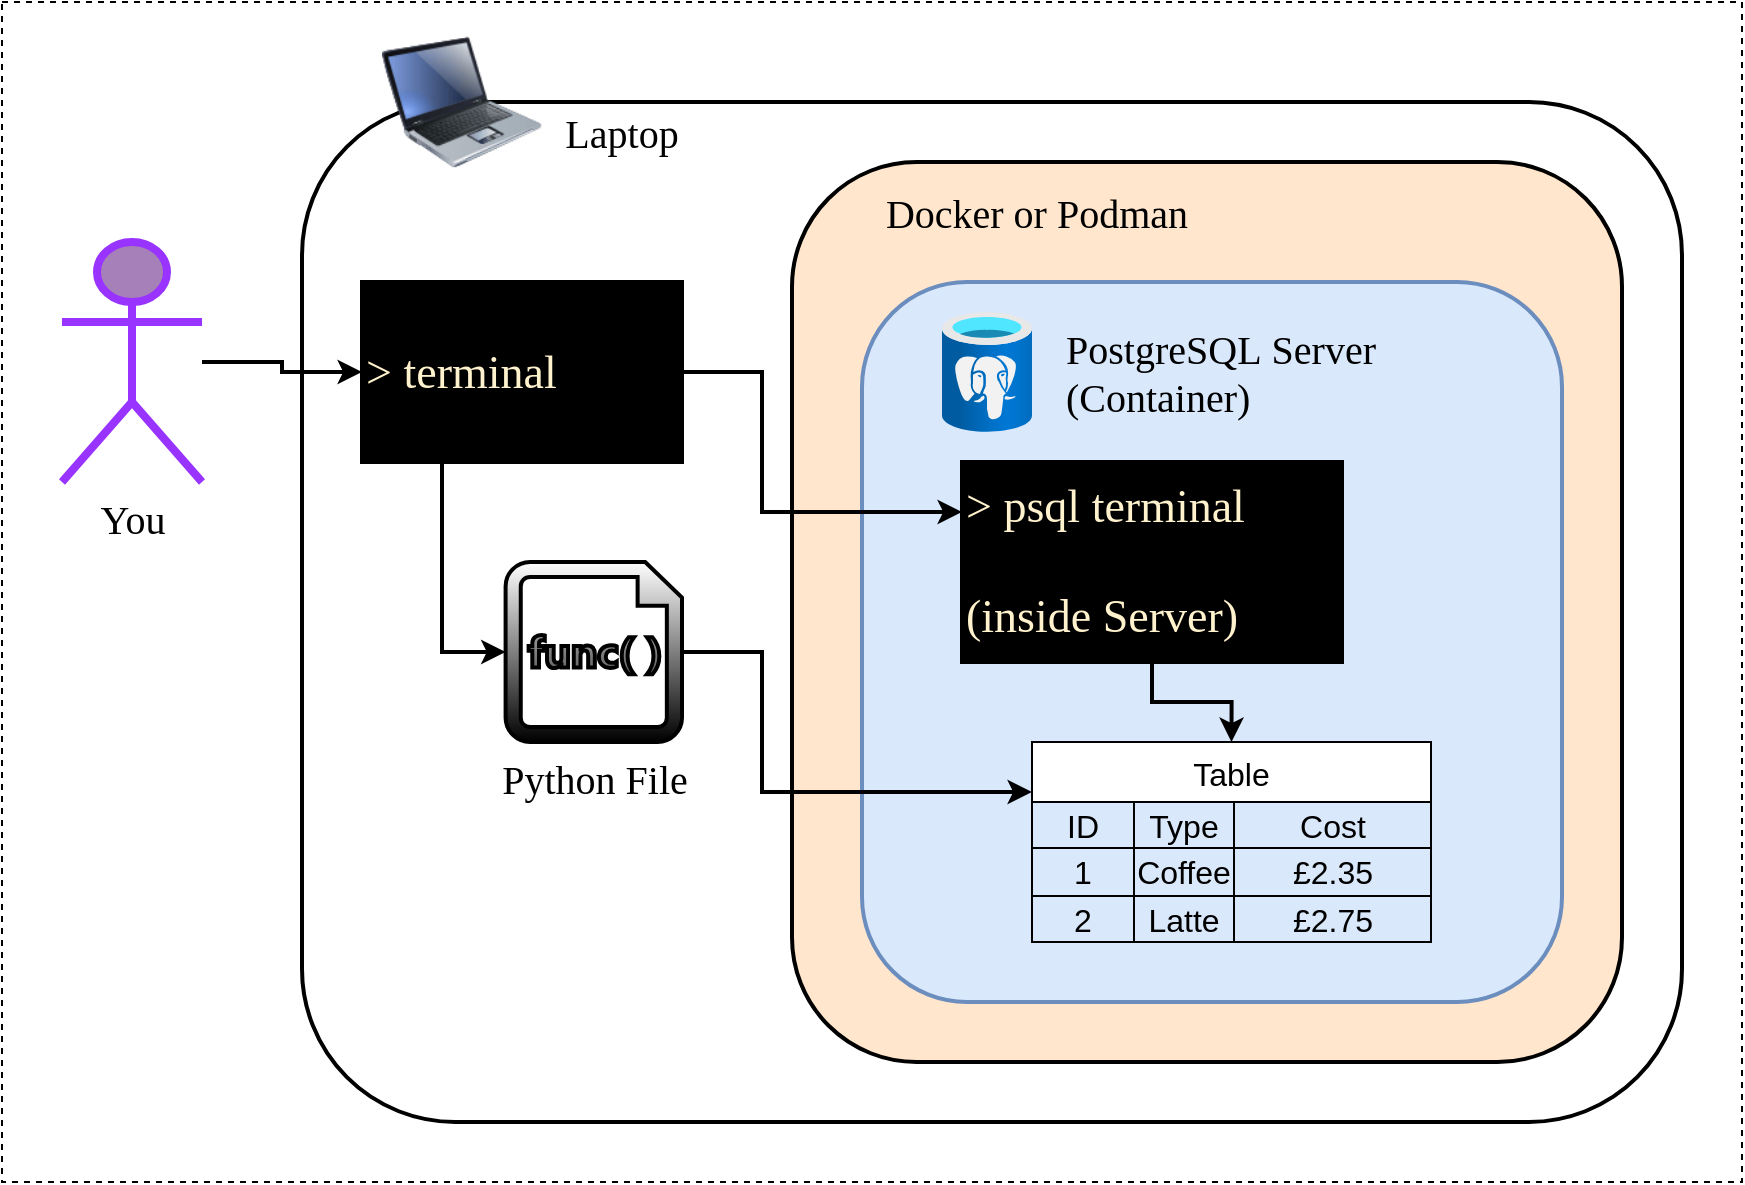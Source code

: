 <mxfile version="26.2.2">
  <diagram name="Page-1" id="orXyVq54f6F1LYdZDnLP">
    <mxGraphModel dx="1300" dy="899" grid="1" gridSize="10" guides="1" tooltips="1" connect="1" arrows="1" fold="1" page="1" pageScale="1" pageWidth="1169" pageHeight="827" math="0" shadow="0">
      <root>
        <mxCell id="0" />
        <mxCell id="1" parent="0" />
        <mxCell id="tj48U541yac88LVN05Lq-35" value="" style="rounded=0;whiteSpace=wrap;html=1;dashed=1;" vertex="1" parent="1">
          <mxGeometry x="10" y="70" width="870" height="590" as="geometry" />
        </mxCell>
        <mxCell id="tj48U541yac88LVN05Lq-1" value="You" style="shape=umlActor;verticalLabelPosition=bottom;verticalAlign=top;html=1;outlineConnect=0;strokeWidth=4;fontFamily=Comic Sans MS;fontSize=20;fillColor=#A680B8;strokeColor=#9933FF;" vertex="1" parent="1">
          <mxGeometry x="40" y="190" width="70" height="120" as="geometry" />
        </mxCell>
        <mxCell id="tj48U541yac88LVN05Lq-3" value="" style="rounded=1;whiteSpace=wrap;html=1;strokeWidth=2;fontFamily=Comic Sans MS;fontSize=20;" vertex="1" parent="1">
          <mxGeometry x="160" y="120" width="690" height="510" as="geometry" />
        </mxCell>
        <mxCell id="tj48U541yac88LVN05Lq-4" value="" style="image;html=1;image=img/lib/clip_art/computers/Laptop_128x128.png;strokeWidth=2;fontFamily=Comic Sans MS;fontSize=20;" vertex="1" parent="1">
          <mxGeometry x="200" y="80" width="80" height="80" as="geometry" />
        </mxCell>
        <mxCell id="tj48U541yac88LVN05Lq-5" value="&lt;font&gt;Laptop&lt;/font&gt;" style="text;html=1;align=center;verticalAlign=middle;whiteSpace=wrap;rounded=0;strokeWidth=2;fontFamily=Comic Sans MS;fontSize=20;" vertex="1" parent="1">
          <mxGeometry x="290" y="120" width="60" height="30" as="geometry" />
        </mxCell>
        <mxCell id="tj48U541yac88LVN05Lq-9" value="Python File" style="sketch=0;aspect=fixed;pointerEvents=1;shadow=0;dashed=0;html=1;strokeColor=default;labelPosition=center;verticalLabelPosition=bottom;verticalAlign=top;align=center;fillColor=default;shape=mxgraph.mscae.enterprise.code_file;gradientColor=default;strokeWidth=2;fontFamily=Comic Sans MS;fontSize=20;" vertex="1" parent="1">
          <mxGeometry x="261.8" y="350" width="88.2" height="90" as="geometry" />
        </mxCell>
        <mxCell id="tj48U541yac88LVN05Lq-10" value="" style="rounded=1;whiteSpace=wrap;html=1;strokeWidth=2;fontFamily=Comic Sans MS;fontSize=20;fillColor=#FFE6CC;" vertex="1" parent="1">
          <mxGeometry x="405" y="150" width="415" height="450" as="geometry" />
        </mxCell>
        <mxCell id="tj48U541yac88LVN05Lq-11" value="&lt;font&gt;Docker or Podman&amp;nbsp;&lt;/font&gt;" style="text;html=1;align=center;verticalAlign=middle;whiteSpace=wrap;rounded=0;strokeWidth=2;fontFamily=Comic Sans MS;fontSize=20;" vertex="1" parent="1">
          <mxGeometry x="440" y="160" width="180" height="30" as="geometry" />
        </mxCell>
        <mxCell id="tj48U541yac88LVN05Lq-13" value="&lt;font face=&quot;Comic Sans MS&quot; style=&quot;color: rgb(255, 242, 204); font-size: 23px;&quot;&gt;&amp;gt;&amp;nbsp;&lt;font&gt;terminal&lt;/font&gt;&lt;/font&gt;" style="rounded=0;whiteSpace=wrap;html=1;gradientColor=none;fillColor=#000000;align=left;strokeWidth=2;" vertex="1" parent="1">
          <mxGeometry x="190" y="210" width="160" height="90" as="geometry" />
        </mxCell>
        <mxCell id="tj48U541yac88LVN05Lq-15" value="" style="rounded=1;whiteSpace=wrap;html=1;fillColor=#dae8fc;strokeColor=#6c8ebf;strokeWidth=2;" vertex="1" parent="1">
          <mxGeometry x="440" y="210" width="350" height="360" as="geometry" />
        </mxCell>
        <mxCell id="tj48U541yac88LVN05Lq-12" value="" style="image;aspect=fixed;html=1;points=[];align=center;fontSize=20;image=img/lib/azure2/databases/Azure_Database_PostgreSQL_Server.svg;strokeWidth=2;fontFamily=Comic Sans MS;" vertex="1" parent="1">
          <mxGeometry x="480" y="225" width="45" height="60" as="geometry" />
        </mxCell>
        <mxCell id="tj48U541yac88LVN05Lq-34" style="edgeStyle=orthogonalEdgeStyle;rounded=0;orthogonalLoop=1;jettySize=auto;html=1;exitX=0.5;exitY=1;exitDx=0;exitDy=0;entryX=0.5;entryY=0;entryDx=0;entryDy=0;strokeWidth=2;" edge="1" parent="1" source="tj48U541yac88LVN05Lq-14" target="tj48U541yac88LVN05Lq-21">
          <mxGeometry relative="1" as="geometry" />
        </mxCell>
        <mxCell id="tj48U541yac88LVN05Lq-14" value="&lt;font face=&quot;Comic Sans MS&quot; style=&quot;color: rgb(255, 242, 204); font-size: 23px;&quot;&gt;&amp;gt; psql&amp;nbsp;&lt;font&gt;terminal&lt;/font&gt;&lt;/font&gt;&lt;div&gt;&lt;font face=&quot;Comic Sans MS&quot; style=&quot;color: rgb(255, 242, 204); font-size: 23px;&quot;&gt;&lt;font&gt;&lt;br&gt;&lt;/font&gt;&lt;/font&gt;&lt;/div&gt;&lt;div&gt;&lt;font face=&quot;Comic Sans MS&quot; style=&quot;color: rgb(255, 242, 204); font-size: 23px;&quot;&gt;&lt;font&gt;(inside Server)&lt;/font&gt;&lt;/font&gt;&lt;/div&gt;" style="rounded=0;whiteSpace=wrap;html=1;gradientColor=none;fillColor=#000000;align=left;strokeWidth=2;" vertex="1" parent="1">
          <mxGeometry x="490" y="300" width="190" height="100" as="geometry" />
        </mxCell>
        <mxCell id="tj48U541yac88LVN05Lq-16" value="&lt;font&gt;PostgreSQL&amp;nbsp;&lt;/font&gt;&lt;span style=&quot;background-color: transparent; color: light-dark(rgb(0, 0, 0), rgb(255, 255, 255));&quot;&gt;Server&lt;/span&gt;&lt;div&gt;&lt;font&gt;(Container)&lt;/font&gt;&lt;/div&gt;" style="text;html=1;align=left;verticalAlign=middle;whiteSpace=wrap;rounded=0;strokeWidth=2;fontFamily=Comic Sans MS;fontSize=20;" vertex="1" parent="1">
          <mxGeometry x="540" y="225" width="200" height="60" as="geometry" />
        </mxCell>
        <mxCell id="tj48U541yac88LVN05Lq-17" style="edgeStyle=orthogonalEdgeStyle;rounded=0;orthogonalLoop=1;jettySize=auto;html=1;entryX=0;entryY=0.5;entryDx=0;entryDy=0;strokeWidth=2;" edge="1" parent="1" source="tj48U541yac88LVN05Lq-1" target="tj48U541yac88LVN05Lq-13">
          <mxGeometry relative="1" as="geometry" />
        </mxCell>
        <mxCell id="tj48U541yac88LVN05Lq-18" style="edgeStyle=orthogonalEdgeStyle;rounded=0;orthogonalLoop=1;jettySize=auto;html=1;exitX=0.25;exitY=1;exitDx=0;exitDy=0;entryX=0;entryY=0.5;entryDx=0;entryDy=0;entryPerimeter=0;strokeWidth=2;" edge="1" parent="1" source="tj48U541yac88LVN05Lq-13" target="tj48U541yac88LVN05Lq-9">
          <mxGeometry relative="1" as="geometry" />
        </mxCell>
        <mxCell id="tj48U541yac88LVN05Lq-19" style="edgeStyle=orthogonalEdgeStyle;rounded=0;orthogonalLoop=1;jettySize=auto;html=1;exitX=1;exitY=0.5;exitDx=0;exitDy=0;exitPerimeter=0;entryX=0;entryY=0.25;entryDx=0;entryDy=0;strokeWidth=2;" edge="1" parent="1" source="tj48U541yac88LVN05Lq-9" target="tj48U541yac88LVN05Lq-21">
          <mxGeometry relative="1" as="geometry">
            <Array as="points">
              <mxPoint x="390" y="395" />
              <mxPoint x="390" y="465" />
            </Array>
          </mxGeometry>
        </mxCell>
        <mxCell id="tj48U541yac88LVN05Lq-20" style="edgeStyle=orthogonalEdgeStyle;rounded=0;orthogonalLoop=1;jettySize=auto;html=1;exitX=1;exitY=0.5;exitDx=0;exitDy=0;entryX=0;entryY=0.25;entryDx=0;entryDy=0;strokeWidth=2;" edge="1" parent="1" source="tj48U541yac88LVN05Lq-13" target="tj48U541yac88LVN05Lq-14">
          <mxGeometry relative="1" as="geometry">
            <Array as="points">
              <mxPoint x="390" y="255" />
              <mxPoint x="390" y="325" />
            </Array>
          </mxGeometry>
        </mxCell>
        <mxCell id="tj48U541yac88LVN05Lq-21" value="Table" style="shape=table;startSize=30;container=1;collapsible=0;childLayout=tableLayout;strokeColor=default;fontSize=16;" vertex="1" parent="1">
          <mxGeometry x="525" y="440" width="199.5" height="100" as="geometry" />
        </mxCell>
        <mxCell id="tj48U541yac88LVN05Lq-22" value="" style="shape=tableRow;horizontal=0;startSize=0;swimlaneHead=0;swimlaneBody=0;strokeColor=inherit;top=0;left=0;bottom=0;right=0;collapsible=0;dropTarget=0;fillColor=none;points=[[0,0.5],[1,0.5]];portConstraint=eastwest;fontSize=16;" vertex="1" parent="tj48U541yac88LVN05Lq-21">
          <mxGeometry y="30" width="199.5" height="23" as="geometry" />
        </mxCell>
        <mxCell id="tj48U541yac88LVN05Lq-23" value="ID" style="shape=partialRectangle;html=1;whiteSpace=wrap;connectable=0;strokeColor=inherit;overflow=hidden;fillColor=none;top=0;left=0;bottom=0;right=0;pointerEvents=1;fontSize=16;" vertex="1" parent="tj48U541yac88LVN05Lq-22">
          <mxGeometry width="51" height="23" as="geometry">
            <mxRectangle width="51" height="23" as="alternateBounds" />
          </mxGeometry>
        </mxCell>
        <mxCell id="tj48U541yac88LVN05Lq-24" value="Type" style="shape=partialRectangle;html=1;whiteSpace=wrap;connectable=0;strokeColor=inherit;overflow=hidden;fillColor=none;top=0;left=0;bottom=0;right=0;pointerEvents=1;fontSize=16;" vertex="1" parent="tj48U541yac88LVN05Lq-22">
          <mxGeometry x="51" width="50" height="23" as="geometry">
            <mxRectangle width="50" height="23" as="alternateBounds" />
          </mxGeometry>
        </mxCell>
        <mxCell id="tj48U541yac88LVN05Lq-25" value="Cost" style="shape=partialRectangle;html=1;whiteSpace=wrap;connectable=0;strokeColor=inherit;overflow=hidden;fillColor=none;top=0;left=0;bottom=0;right=0;pointerEvents=1;fontSize=16;" vertex="1" parent="tj48U541yac88LVN05Lq-22">
          <mxGeometry x="101" width="99" height="23" as="geometry">
            <mxRectangle width="99" height="23" as="alternateBounds" />
          </mxGeometry>
        </mxCell>
        <mxCell id="tj48U541yac88LVN05Lq-26" value="" style="shape=tableRow;horizontal=0;startSize=0;swimlaneHead=0;swimlaneBody=0;strokeColor=inherit;top=0;left=0;bottom=0;right=0;collapsible=0;dropTarget=0;fillColor=none;points=[[0,0.5],[1,0.5]];portConstraint=eastwest;fontSize=16;" vertex="1" parent="tj48U541yac88LVN05Lq-21">
          <mxGeometry y="53" width="199.5" height="24" as="geometry" />
        </mxCell>
        <mxCell id="tj48U541yac88LVN05Lq-27" value="1" style="shape=partialRectangle;html=1;whiteSpace=wrap;connectable=0;strokeColor=inherit;overflow=hidden;fillColor=none;top=0;left=0;bottom=0;right=0;pointerEvents=1;fontSize=16;" vertex="1" parent="tj48U541yac88LVN05Lq-26">
          <mxGeometry width="51" height="24" as="geometry">
            <mxRectangle width="51" height="24" as="alternateBounds" />
          </mxGeometry>
        </mxCell>
        <mxCell id="tj48U541yac88LVN05Lq-28" value="Coffee" style="shape=partialRectangle;html=1;whiteSpace=wrap;connectable=0;strokeColor=inherit;overflow=hidden;fillColor=none;top=0;left=0;bottom=0;right=0;pointerEvents=1;fontSize=16;" vertex="1" parent="tj48U541yac88LVN05Lq-26">
          <mxGeometry x="51" width="50" height="24" as="geometry">
            <mxRectangle width="50" height="24" as="alternateBounds" />
          </mxGeometry>
        </mxCell>
        <mxCell id="tj48U541yac88LVN05Lq-29" value="£2.35" style="shape=partialRectangle;html=1;whiteSpace=wrap;connectable=0;strokeColor=inherit;overflow=hidden;fillColor=none;top=0;left=0;bottom=0;right=0;pointerEvents=1;fontSize=16;" vertex="1" parent="tj48U541yac88LVN05Lq-26">
          <mxGeometry x="101" width="99" height="24" as="geometry">
            <mxRectangle width="99" height="24" as="alternateBounds" />
          </mxGeometry>
        </mxCell>
        <mxCell id="tj48U541yac88LVN05Lq-30" value="" style="shape=tableRow;horizontal=0;startSize=0;swimlaneHead=0;swimlaneBody=0;strokeColor=inherit;top=0;left=0;bottom=0;right=0;collapsible=0;dropTarget=0;fillColor=none;points=[[0,0.5],[1,0.5]];portConstraint=eastwest;fontSize=16;" vertex="1" parent="tj48U541yac88LVN05Lq-21">
          <mxGeometry y="77" width="199.5" height="23" as="geometry" />
        </mxCell>
        <mxCell id="tj48U541yac88LVN05Lq-31" value="2" style="shape=partialRectangle;html=1;whiteSpace=wrap;connectable=0;strokeColor=inherit;overflow=hidden;fillColor=none;top=0;left=0;bottom=0;right=0;pointerEvents=1;fontSize=16;" vertex="1" parent="tj48U541yac88LVN05Lq-30">
          <mxGeometry width="51" height="23" as="geometry">
            <mxRectangle width="51" height="23" as="alternateBounds" />
          </mxGeometry>
        </mxCell>
        <mxCell id="tj48U541yac88LVN05Lq-32" value="Latte" style="shape=partialRectangle;html=1;whiteSpace=wrap;connectable=0;strokeColor=inherit;overflow=hidden;fillColor=none;top=0;left=0;bottom=0;right=0;pointerEvents=1;fontSize=16;" vertex="1" parent="tj48U541yac88LVN05Lq-30">
          <mxGeometry x="51" width="50" height="23" as="geometry">
            <mxRectangle width="50" height="23" as="alternateBounds" />
          </mxGeometry>
        </mxCell>
        <mxCell id="tj48U541yac88LVN05Lq-33" value="£2.75" style="shape=partialRectangle;html=1;whiteSpace=wrap;connectable=0;strokeColor=inherit;overflow=hidden;fillColor=none;top=0;left=0;bottom=0;right=0;pointerEvents=1;fontSize=16;" vertex="1" parent="tj48U541yac88LVN05Lq-30">
          <mxGeometry x="101" width="99" height="23" as="geometry">
            <mxRectangle width="99" height="23" as="alternateBounds" />
          </mxGeometry>
        </mxCell>
      </root>
    </mxGraphModel>
  </diagram>
</mxfile>
